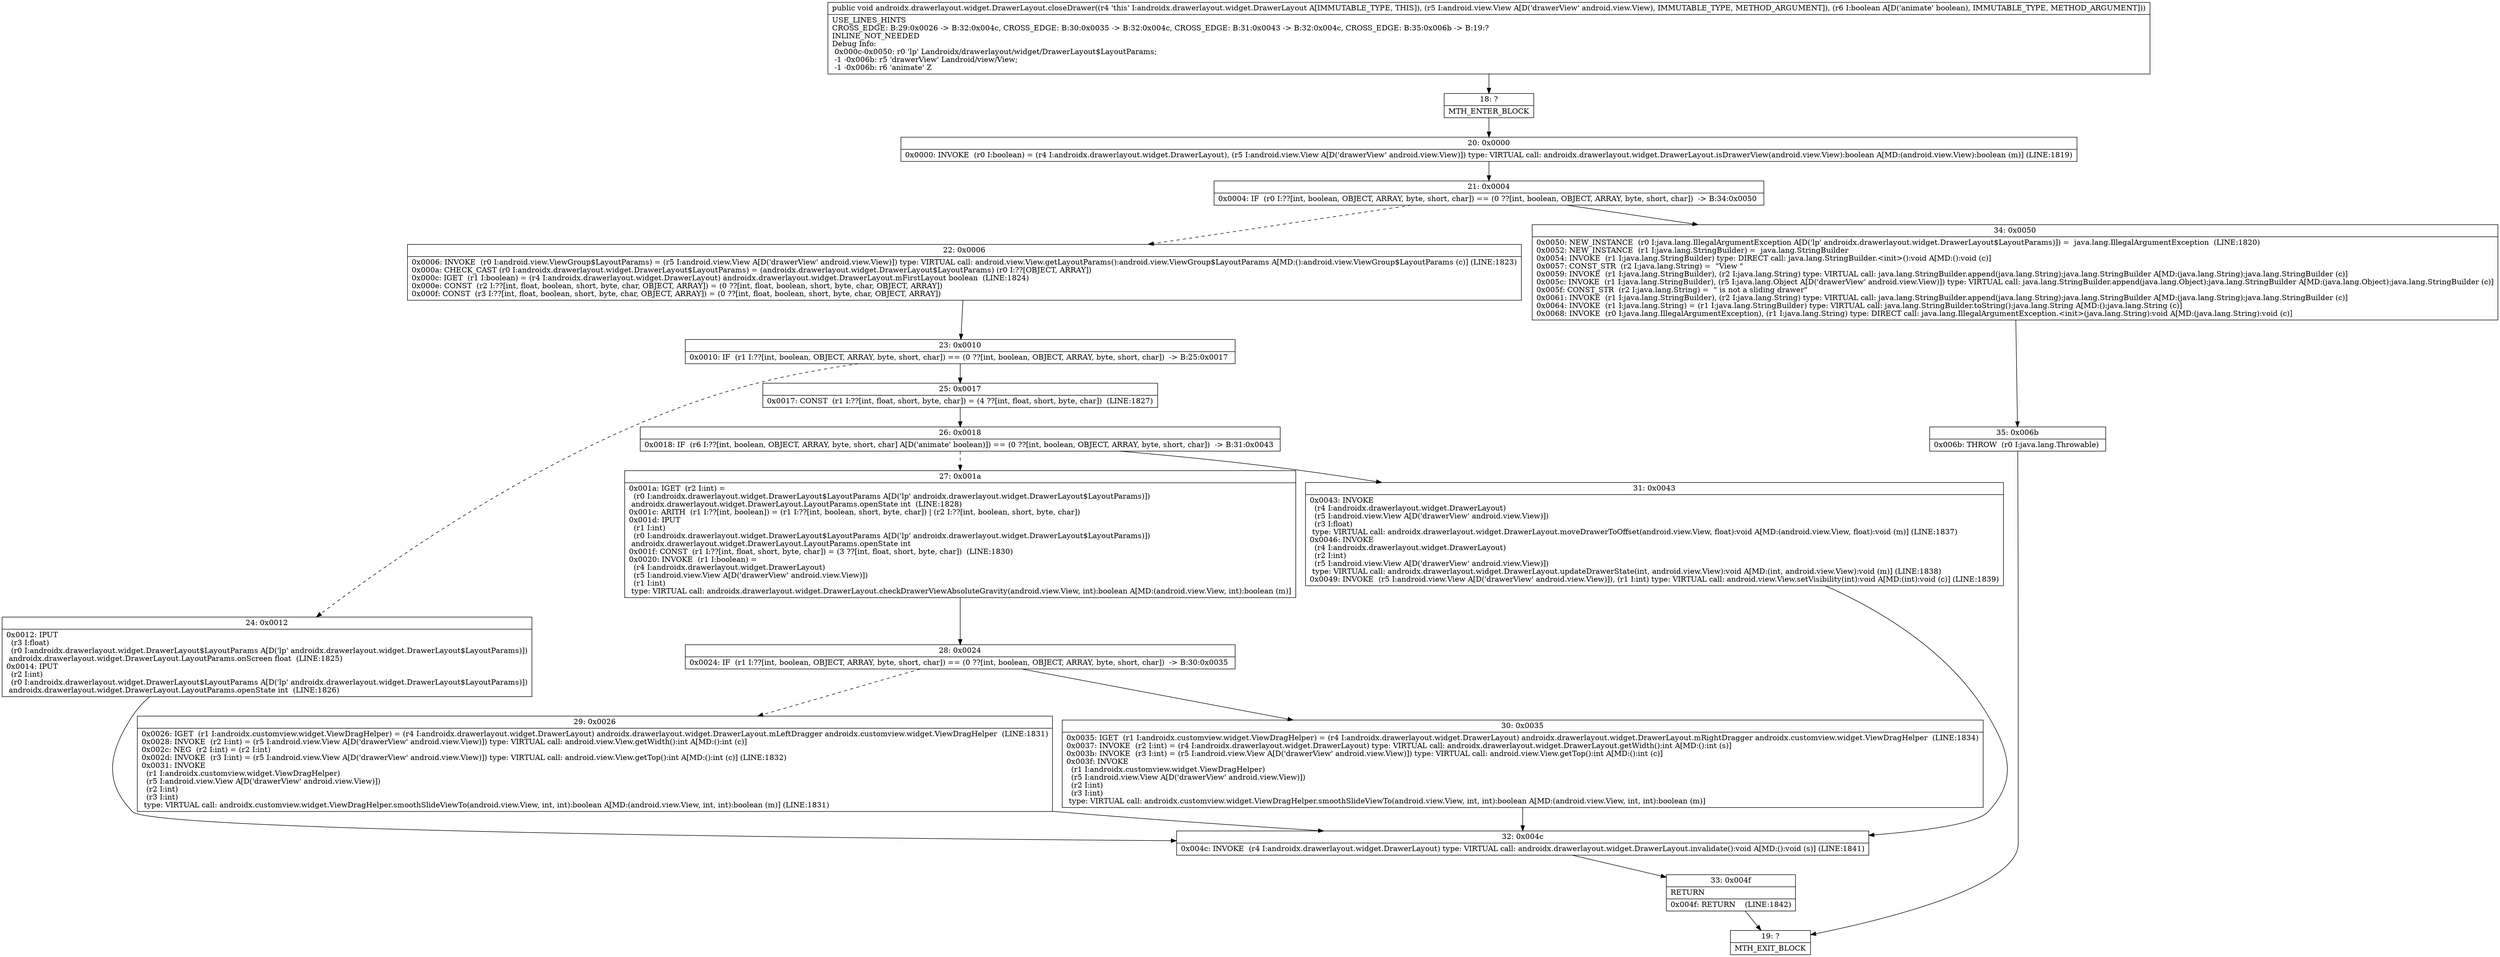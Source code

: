 digraph "CFG forandroidx.drawerlayout.widget.DrawerLayout.closeDrawer(Landroid\/view\/View;Z)V" {
Node_18 [shape=record,label="{18\:\ ?|MTH_ENTER_BLOCK\l}"];
Node_20 [shape=record,label="{20\:\ 0x0000|0x0000: INVOKE  (r0 I:boolean) = (r4 I:androidx.drawerlayout.widget.DrawerLayout), (r5 I:android.view.View A[D('drawerView' android.view.View)]) type: VIRTUAL call: androidx.drawerlayout.widget.DrawerLayout.isDrawerView(android.view.View):boolean A[MD:(android.view.View):boolean (m)] (LINE:1819)\l}"];
Node_21 [shape=record,label="{21\:\ 0x0004|0x0004: IF  (r0 I:??[int, boolean, OBJECT, ARRAY, byte, short, char]) == (0 ??[int, boolean, OBJECT, ARRAY, byte, short, char])  \-\> B:34:0x0050 \l}"];
Node_22 [shape=record,label="{22\:\ 0x0006|0x0006: INVOKE  (r0 I:android.view.ViewGroup$LayoutParams) = (r5 I:android.view.View A[D('drawerView' android.view.View)]) type: VIRTUAL call: android.view.View.getLayoutParams():android.view.ViewGroup$LayoutParams A[MD:():android.view.ViewGroup$LayoutParams (c)] (LINE:1823)\l0x000a: CHECK_CAST (r0 I:androidx.drawerlayout.widget.DrawerLayout$LayoutParams) = (androidx.drawerlayout.widget.DrawerLayout$LayoutParams) (r0 I:??[OBJECT, ARRAY]) \l0x000c: IGET  (r1 I:boolean) = (r4 I:androidx.drawerlayout.widget.DrawerLayout) androidx.drawerlayout.widget.DrawerLayout.mFirstLayout boolean  (LINE:1824)\l0x000e: CONST  (r2 I:??[int, float, boolean, short, byte, char, OBJECT, ARRAY]) = (0 ??[int, float, boolean, short, byte, char, OBJECT, ARRAY]) \l0x000f: CONST  (r3 I:??[int, float, boolean, short, byte, char, OBJECT, ARRAY]) = (0 ??[int, float, boolean, short, byte, char, OBJECT, ARRAY]) \l}"];
Node_23 [shape=record,label="{23\:\ 0x0010|0x0010: IF  (r1 I:??[int, boolean, OBJECT, ARRAY, byte, short, char]) == (0 ??[int, boolean, OBJECT, ARRAY, byte, short, char])  \-\> B:25:0x0017 \l}"];
Node_24 [shape=record,label="{24\:\ 0x0012|0x0012: IPUT  \l  (r3 I:float)\l  (r0 I:androidx.drawerlayout.widget.DrawerLayout$LayoutParams A[D('lp' androidx.drawerlayout.widget.DrawerLayout$LayoutParams)])\l androidx.drawerlayout.widget.DrawerLayout.LayoutParams.onScreen float  (LINE:1825)\l0x0014: IPUT  \l  (r2 I:int)\l  (r0 I:androidx.drawerlayout.widget.DrawerLayout$LayoutParams A[D('lp' androidx.drawerlayout.widget.DrawerLayout$LayoutParams)])\l androidx.drawerlayout.widget.DrawerLayout.LayoutParams.openState int  (LINE:1826)\l}"];
Node_32 [shape=record,label="{32\:\ 0x004c|0x004c: INVOKE  (r4 I:androidx.drawerlayout.widget.DrawerLayout) type: VIRTUAL call: androidx.drawerlayout.widget.DrawerLayout.invalidate():void A[MD:():void (s)] (LINE:1841)\l}"];
Node_33 [shape=record,label="{33\:\ 0x004f|RETURN\l|0x004f: RETURN    (LINE:1842)\l}"];
Node_19 [shape=record,label="{19\:\ ?|MTH_EXIT_BLOCK\l}"];
Node_25 [shape=record,label="{25\:\ 0x0017|0x0017: CONST  (r1 I:??[int, float, short, byte, char]) = (4 ??[int, float, short, byte, char])  (LINE:1827)\l}"];
Node_26 [shape=record,label="{26\:\ 0x0018|0x0018: IF  (r6 I:??[int, boolean, OBJECT, ARRAY, byte, short, char] A[D('animate' boolean)]) == (0 ??[int, boolean, OBJECT, ARRAY, byte, short, char])  \-\> B:31:0x0043 \l}"];
Node_27 [shape=record,label="{27\:\ 0x001a|0x001a: IGET  (r2 I:int) = \l  (r0 I:androidx.drawerlayout.widget.DrawerLayout$LayoutParams A[D('lp' androidx.drawerlayout.widget.DrawerLayout$LayoutParams)])\l androidx.drawerlayout.widget.DrawerLayout.LayoutParams.openState int  (LINE:1828)\l0x001c: ARITH  (r1 I:??[int, boolean]) = (r1 I:??[int, boolean, short, byte, char]) \| (r2 I:??[int, boolean, short, byte, char]) \l0x001d: IPUT  \l  (r1 I:int)\l  (r0 I:androidx.drawerlayout.widget.DrawerLayout$LayoutParams A[D('lp' androidx.drawerlayout.widget.DrawerLayout$LayoutParams)])\l androidx.drawerlayout.widget.DrawerLayout.LayoutParams.openState int \l0x001f: CONST  (r1 I:??[int, float, short, byte, char]) = (3 ??[int, float, short, byte, char])  (LINE:1830)\l0x0020: INVOKE  (r1 I:boolean) = \l  (r4 I:androidx.drawerlayout.widget.DrawerLayout)\l  (r5 I:android.view.View A[D('drawerView' android.view.View)])\l  (r1 I:int)\l type: VIRTUAL call: androidx.drawerlayout.widget.DrawerLayout.checkDrawerViewAbsoluteGravity(android.view.View, int):boolean A[MD:(android.view.View, int):boolean (m)]\l}"];
Node_28 [shape=record,label="{28\:\ 0x0024|0x0024: IF  (r1 I:??[int, boolean, OBJECT, ARRAY, byte, short, char]) == (0 ??[int, boolean, OBJECT, ARRAY, byte, short, char])  \-\> B:30:0x0035 \l}"];
Node_29 [shape=record,label="{29\:\ 0x0026|0x0026: IGET  (r1 I:androidx.customview.widget.ViewDragHelper) = (r4 I:androidx.drawerlayout.widget.DrawerLayout) androidx.drawerlayout.widget.DrawerLayout.mLeftDragger androidx.customview.widget.ViewDragHelper  (LINE:1831)\l0x0028: INVOKE  (r2 I:int) = (r5 I:android.view.View A[D('drawerView' android.view.View)]) type: VIRTUAL call: android.view.View.getWidth():int A[MD:():int (c)]\l0x002c: NEG  (r2 I:int) = (r2 I:int) \l0x002d: INVOKE  (r3 I:int) = (r5 I:android.view.View A[D('drawerView' android.view.View)]) type: VIRTUAL call: android.view.View.getTop():int A[MD:():int (c)] (LINE:1832)\l0x0031: INVOKE  \l  (r1 I:androidx.customview.widget.ViewDragHelper)\l  (r5 I:android.view.View A[D('drawerView' android.view.View)])\l  (r2 I:int)\l  (r3 I:int)\l type: VIRTUAL call: androidx.customview.widget.ViewDragHelper.smoothSlideViewTo(android.view.View, int, int):boolean A[MD:(android.view.View, int, int):boolean (m)] (LINE:1831)\l}"];
Node_30 [shape=record,label="{30\:\ 0x0035|0x0035: IGET  (r1 I:androidx.customview.widget.ViewDragHelper) = (r4 I:androidx.drawerlayout.widget.DrawerLayout) androidx.drawerlayout.widget.DrawerLayout.mRightDragger androidx.customview.widget.ViewDragHelper  (LINE:1834)\l0x0037: INVOKE  (r2 I:int) = (r4 I:androidx.drawerlayout.widget.DrawerLayout) type: VIRTUAL call: androidx.drawerlayout.widget.DrawerLayout.getWidth():int A[MD:():int (s)]\l0x003b: INVOKE  (r3 I:int) = (r5 I:android.view.View A[D('drawerView' android.view.View)]) type: VIRTUAL call: android.view.View.getTop():int A[MD:():int (c)]\l0x003f: INVOKE  \l  (r1 I:androidx.customview.widget.ViewDragHelper)\l  (r5 I:android.view.View A[D('drawerView' android.view.View)])\l  (r2 I:int)\l  (r3 I:int)\l type: VIRTUAL call: androidx.customview.widget.ViewDragHelper.smoothSlideViewTo(android.view.View, int, int):boolean A[MD:(android.view.View, int, int):boolean (m)]\l}"];
Node_31 [shape=record,label="{31\:\ 0x0043|0x0043: INVOKE  \l  (r4 I:androidx.drawerlayout.widget.DrawerLayout)\l  (r5 I:android.view.View A[D('drawerView' android.view.View)])\l  (r3 I:float)\l type: VIRTUAL call: androidx.drawerlayout.widget.DrawerLayout.moveDrawerToOffset(android.view.View, float):void A[MD:(android.view.View, float):void (m)] (LINE:1837)\l0x0046: INVOKE  \l  (r4 I:androidx.drawerlayout.widget.DrawerLayout)\l  (r2 I:int)\l  (r5 I:android.view.View A[D('drawerView' android.view.View)])\l type: VIRTUAL call: androidx.drawerlayout.widget.DrawerLayout.updateDrawerState(int, android.view.View):void A[MD:(int, android.view.View):void (m)] (LINE:1838)\l0x0049: INVOKE  (r5 I:android.view.View A[D('drawerView' android.view.View)]), (r1 I:int) type: VIRTUAL call: android.view.View.setVisibility(int):void A[MD:(int):void (c)] (LINE:1839)\l}"];
Node_34 [shape=record,label="{34\:\ 0x0050|0x0050: NEW_INSTANCE  (r0 I:java.lang.IllegalArgumentException A[D('lp' androidx.drawerlayout.widget.DrawerLayout$LayoutParams)]) =  java.lang.IllegalArgumentException  (LINE:1820)\l0x0052: NEW_INSTANCE  (r1 I:java.lang.StringBuilder) =  java.lang.StringBuilder \l0x0054: INVOKE  (r1 I:java.lang.StringBuilder) type: DIRECT call: java.lang.StringBuilder.\<init\>():void A[MD:():void (c)]\l0x0057: CONST_STR  (r2 I:java.lang.String) =  \"View \" \l0x0059: INVOKE  (r1 I:java.lang.StringBuilder), (r2 I:java.lang.String) type: VIRTUAL call: java.lang.StringBuilder.append(java.lang.String):java.lang.StringBuilder A[MD:(java.lang.String):java.lang.StringBuilder (c)]\l0x005c: INVOKE  (r1 I:java.lang.StringBuilder), (r5 I:java.lang.Object A[D('drawerView' android.view.View)]) type: VIRTUAL call: java.lang.StringBuilder.append(java.lang.Object):java.lang.StringBuilder A[MD:(java.lang.Object):java.lang.StringBuilder (c)]\l0x005f: CONST_STR  (r2 I:java.lang.String) =  \" is not a sliding drawer\" \l0x0061: INVOKE  (r1 I:java.lang.StringBuilder), (r2 I:java.lang.String) type: VIRTUAL call: java.lang.StringBuilder.append(java.lang.String):java.lang.StringBuilder A[MD:(java.lang.String):java.lang.StringBuilder (c)]\l0x0064: INVOKE  (r1 I:java.lang.String) = (r1 I:java.lang.StringBuilder) type: VIRTUAL call: java.lang.StringBuilder.toString():java.lang.String A[MD:():java.lang.String (c)]\l0x0068: INVOKE  (r0 I:java.lang.IllegalArgumentException), (r1 I:java.lang.String) type: DIRECT call: java.lang.IllegalArgumentException.\<init\>(java.lang.String):void A[MD:(java.lang.String):void (c)]\l}"];
Node_35 [shape=record,label="{35\:\ 0x006b|0x006b: THROW  (r0 I:java.lang.Throwable) \l}"];
MethodNode[shape=record,label="{public void androidx.drawerlayout.widget.DrawerLayout.closeDrawer((r4 'this' I:androidx.drawerlayout.widget.DrawerLayout A[IMMUTABLE_TYPE, THIS]), (r5 I:android.view.View A[D('drawerView' android.view.View), IMMUTABLE_TYPE, METHOD_ARGUMENT]), (r6 I:boolean A[D('animate' boolean), IMMUTABLE_TYPE, METHOD_ARGUMENT]))  | USE_LINES_HINTS\lCROSS_EDGE: B:29:0x0026 \-\> B:32:0x004c, CROSS_EDGE: B:30:0x0035 \-\> B:32:0x004c, CROSS_EDGE: B:31:0x0043 \-\> B:32:0x004c, CROSS_EDGE: B:35:0x006b \-\> B:19:?\lINLINE_NOT_NEEDED\lDebug Info:\l  0x000c\-0x0050: r0 'lp' Landroidx\/drawerlayout\/widget\/DrawerLayout$LayoutParams;\l  \-1 \-0x006b: r5 'drawerView' Landroid\/view\/View;\l  \-1 \-0x006b: r6 'animate' Z\l}"];
MethodNode -> Node_18;Node_18 -> Node_20;
Node_20 -> Node_21;
Node_21 -> Node_22[style=dashed];
Node_21 -> Node_34;
Node_22 -> Node_23;
Node_23 -> Node_24[style=dashed];
Node_23 -> Node_25;
Node_24 -> Node_32;
Node_32 -> Node_33;
Node_33 -> Node_19;
Node_25 -> Node_26;
Node_26 -> Node_27[style=dashed];
Node_26 -> Node_31;
Node_27 -> Node_28;
Node_28 -> Node_29[style=dashed];
Node_28 -> Node_30;
Node_29 -> Node_32;
Node_30 -> Node_32;
Node_31 -> Node_32;
Node_34 -> Node_35;
Node_35 -> Node_19;
}

